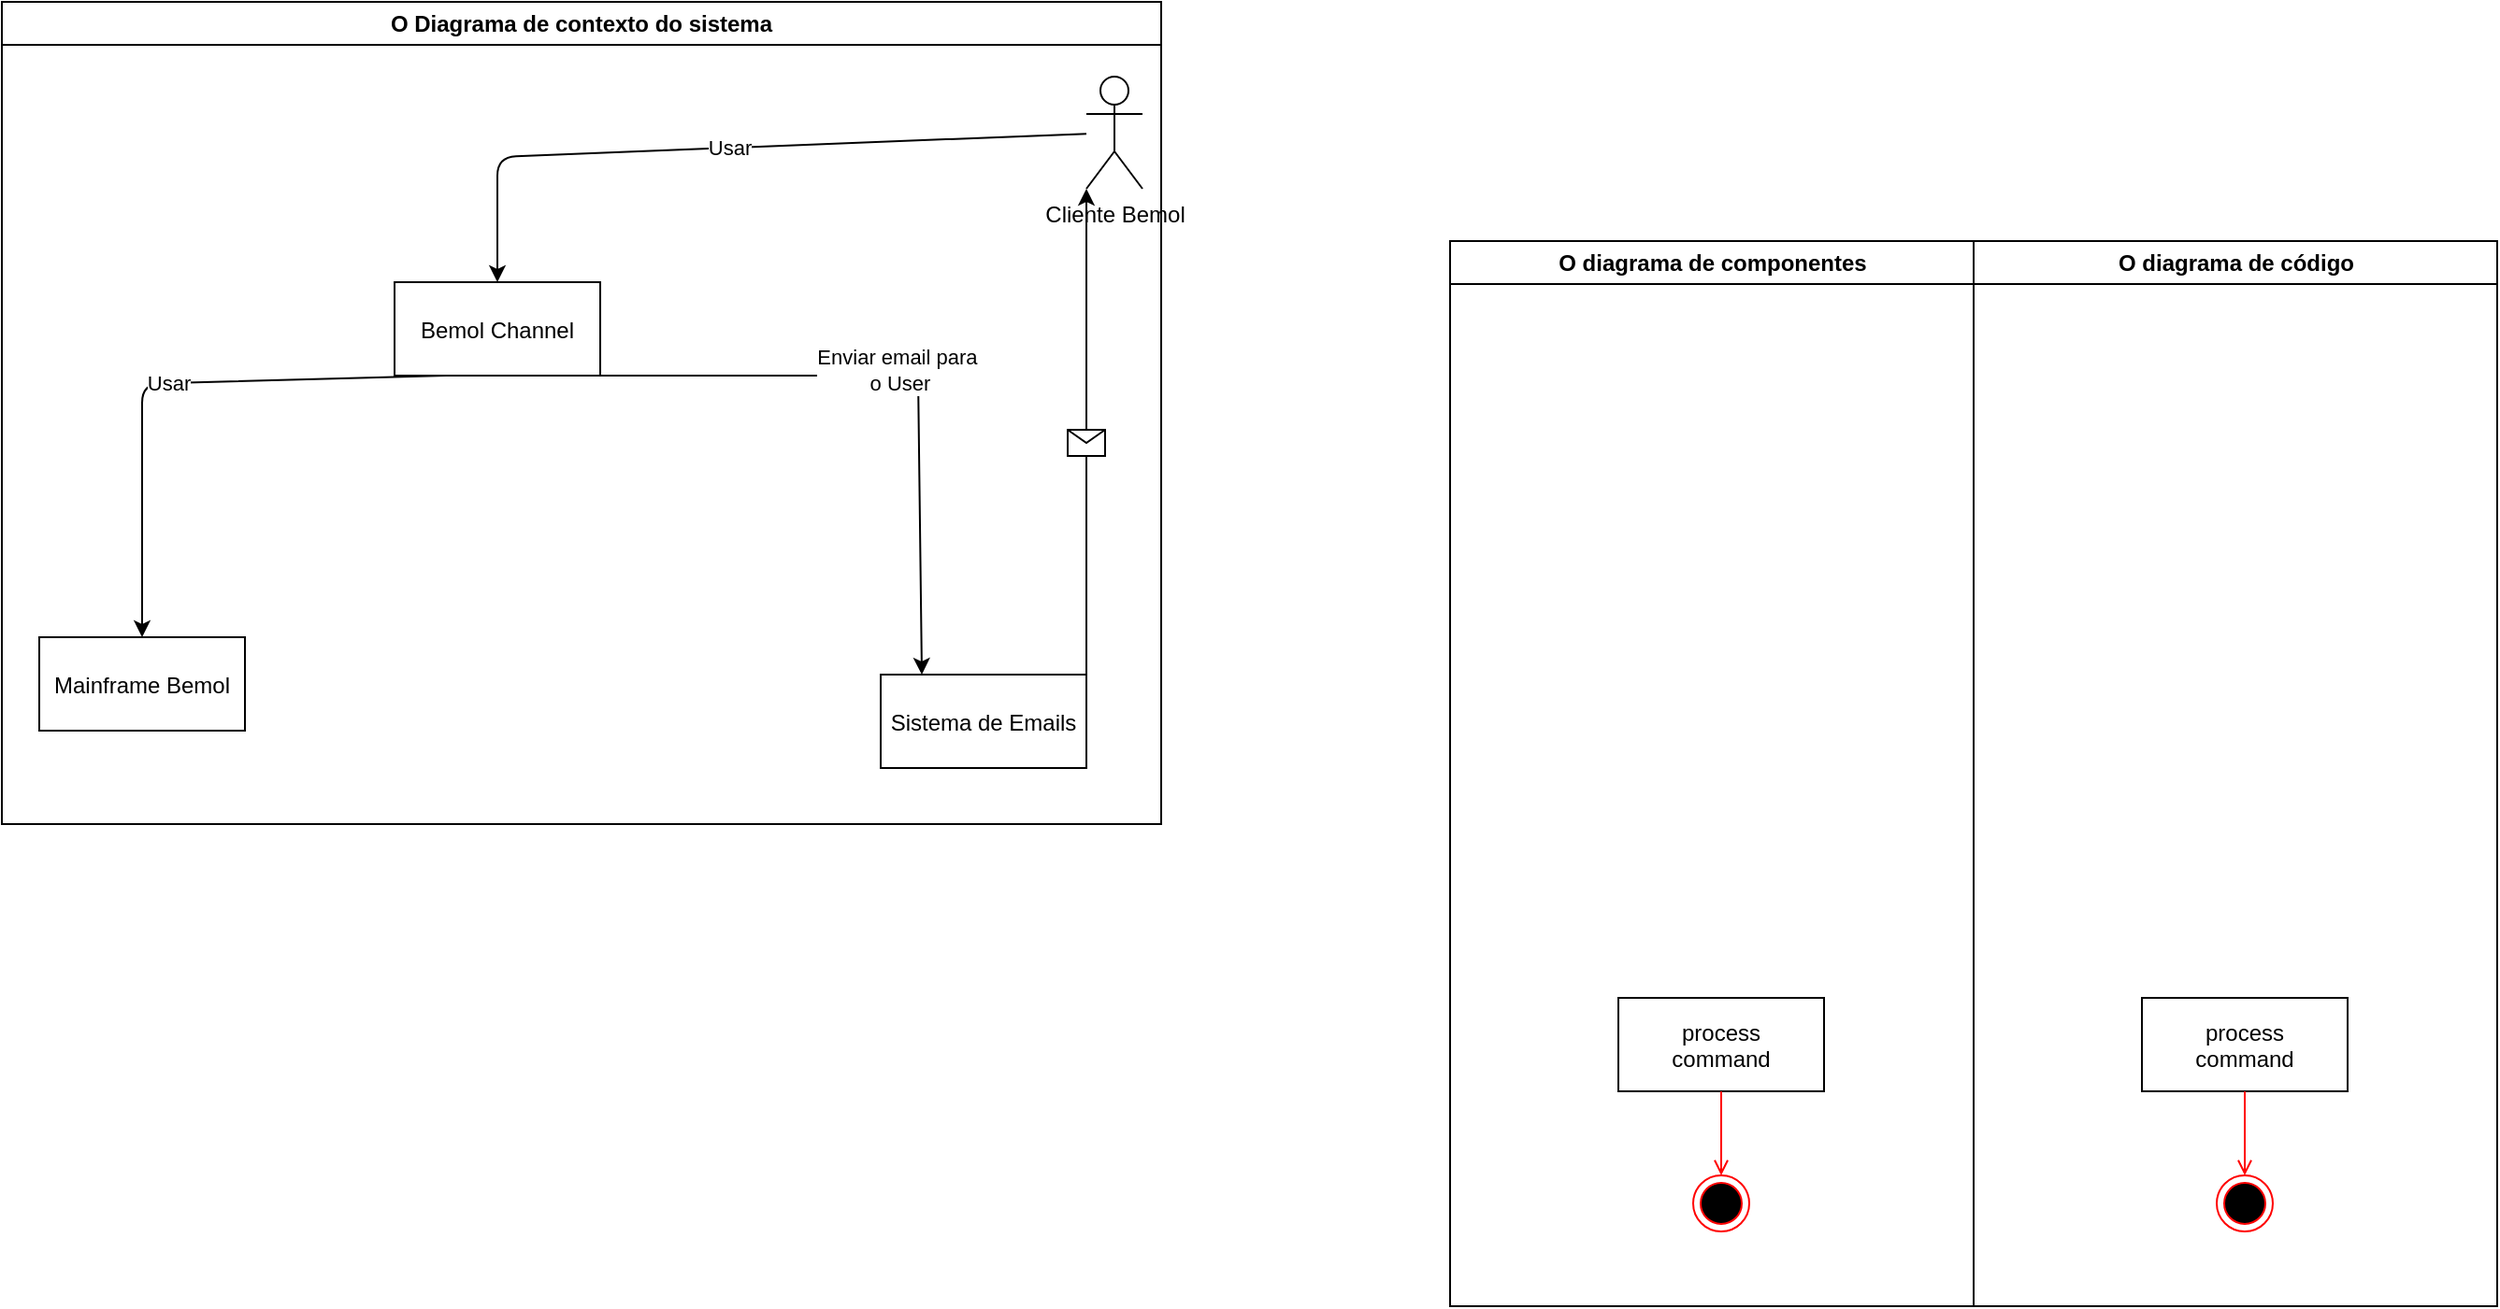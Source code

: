 <mxfile version="14.4.6" type="github" pages="3">
  <diagram name="Page-1" id="e7e014a7-5840-1c2e-5031-d8a46d1fe8dd">
    <mxGraphModel dx="3231" dy="1161" grid="1" gridSize="10" guides="1" tooltips="1" connect="1" arrows="1" fold="1" page="1" pageScale="1" pageWidth="1169" pageHeight="826" background="#ffffff" math="0" shadow="0">
      <root>
        <mxCell id="0" />
        <mxCell id="1" parent="0" />
        <mxCell id="2" value="O Diagrama de contexto do sistema" style="swimlane;whiteSpace=wrap" parent="1" vertex="1">
          <mxGeometry x="-50" width="620" height="440" as="geometry" />
        </mxCell>
        <mxCell id="7" value="Bemol Channel" style="" parent="2" vertex="1">
          <mxGeometry x="210" y="150" width="110" height="50" as="geometry" />
        </mxCell>
        <mxCell id="10" value="Sistema de Emails" style="" parent="2" vertex="1">
          <mxGeometry x="470" y="360" width="110" height="50" as="geometry" />
        </mxCell>
        <mxCell id="okdf8_bMquM8-PgtqrsZ-47" value="Cliente Bemol" style="shape=umlActor;verticalLabelPosition=bottom;verticalAlign=top;html=1;outlineConnect=0;" vertex="1" parent="2">
          <mxGeometry x="580" y="40" width="30" height="60" as="geometry" />
        </mxCell>
        <mxCell id="8" value="Mainframe Bemol" style="" parent="2" vertex="1">
          <mxGeometry x="20" y="340" width="110" height="50" as="geometry" />
        </mxCell>
        <mxCell id="okdf8_bMquM8-PgtqrsZ-69" value="" style="endArrow=classic;html=1;entryX=0;entryY=1;entryDx=0;entryDy=0;entryPerimeter=0;exitX=1;exitY=0.25;exitDx=0;exitDy=0;" edge="1" parent="2" source="10" target="okdf8_bMquM8-PgtqrsZ-47">
          <mxGeometry relative="1" as="geometry">
            <mxPoint x="236" y="343" as="sourcePoint" />
            <mxPoint x="236" y="110" as="targetPoint" />
          </mxGeometry>
        </mxCell>
        <mxCell id="okdf8_bMquM8-PgtqrsZ-70" value="" style="shape=message;html=1;outlineConnect=0;" vertex="1" parent="okdf8_bMquM8-PgtqrsZ-69">
          <mxGeometry width="20" height="14" relative="1" as="geometry">
            <mxPoint x="-10" y="-7" as="offset" />
          </mxGeometry>
        </mxCell>
        <mxCell id="okdf8_bMquM8-PgtqrsZ-71" value="Usar" style="endArrow=classic;html=1;entryX=0.5;entryY=0;entryDx=0;entryDy=0;" edge="1" parent="2" source="okdf8_bMquM8-PgtqrsZ-47" target="7">
          <mxGeometry relative="1" as="geometry">
            <mxPoint x="80" y="79.5" as="sourcePoint" />
            <mxPoint x="180" y="79.5" as="targetPoint" />
            <Array as="points">
              <mxPoint x="265" y="83" />
            </Array>
          </mxGeometry>
        </mxCell>
        <mxCell id="okdf8_bMquM8-PgtqrsZ-73" value="Usar" style="endArrow=classic;html=1;exitX=0.25;exitY=1;exitDx=0;exitDy=0;" edge="1" parent="2" source="7" target="8">
          <mxGeometry relative="1" as="geometry">
            <mxPoint x="140.5" y="201.999" as="sourcePoint" />
            <mxPoint x="50" y="231.44" as="targetPoint" />
            <Array as="points">
              <mxPoint x="75" y="204.44" />
            </Array>
          </mxGeometry>
        </mxCell>
        <mxCell id="okdf8_bMquM8-PgtqrsZ-75" value="Enviar email para&amp;nbsp;&lt;br&gt;o User" style="endArrow=classic;html=1;entryX=0.2;entryY=0;entryDx=0;entryDy=0;exitX=0.909;exitY=1;exitDx=0;exitDy=0;exitPerimeter=0;entryPerimeter=0;" edge="1" parent="2" source="7" target="10">
          <mxGeometry x="-0.001" y="3" relative="1" as="geometry">
            <mxPoint x="205.5" y="231.999" as="sourcePoint" />
            <mxPoint x="115" y="261.44" as="targetPoint" />
            <Array as="points">
              <mxPoint x="490" y="200" />
            </Array>
            <mxPoint as="offset" />
          </mxGeometry>
        </mxCell>
        <mxCell id="4" value="O diagrama de componentes" style="swimlane;whiteSpace=wrap" parent="1" vertex="1">
          <mxGeometry x="724.5" y="128" width="280" height="570" as="geometry" />
        </mxCell>
        <mxCell id="33" value="process&#xa;command" style="" parent="4" vertex="1">
          <mxGeometry x="90" y="405" width="110" height="50" as="geometry" />
        </mxCell>
        <mxCell id="38" value="" style="ellipse;shape=endState;fillColor=#000000;strokeColor=#ff0000" parent="4" vertex="1">
          <mxGeometry x="130" y="500" width="30" height="30" as="geometry" />
        </mxCell>
        <mxCell id="39" value="" style="endArrow=open;strokeColor=#FF0000;endFill=1;rounded=0" parent="4" source="33" target="38" edge="1">
          <mxGeometry relative="1" as="geometry" />
        </mxCell>
        <mxCell id="okdf8_bMquM8-PgtqrsZ-41" value="O diagrama de código" style="swimlane;whiteSpace=wrap" vertex="1" parent="1">
          <mxGeometry x="1004.5" y="128" width="280" height="570" as="geometry" />
        </mxCell>
        <mxCell id="okdf8_bMquM8-PgtqrsZ-42" value="process&#xa;command" style="" vertex="1" parent="okdf8_bMquM8-PgtqrsZ-41">
          <mxGeometry x="90" y="405" width="110" height="50" as="geometry" />
        </mxCell>
        <mxCell id="okdf8_bMquM8-PgtqrsZ-45" value="" style="ellipse;shape=endState;fillColor=#000000;strokeColor=#ff0000" vertex="1" parent="okdf8_bMquM8-PgtqrsZ-41">
          <mxGeometry x="130" y="500" width="30" height="30" as="geometry" />
        </mxCell>
        <mxCell id="okdf8_bMquM8-PgtqrsZ-46" value="" style="endArrow=open;strokeColor=#FF0000;endFill=1;rounded=0" edge="1" parent="okdf8_bMquM8-PgtqrsZ-41" source="okdf8_bMquM8-PgtqrsZ-42" target="okdf8_bMquM8-PgtqrsZ-45">
          <mxGeometry relative="1" as="geometry" />
        </mxCell>
      </root>
    </mxGraphModel>
  </diagram>
  <diagram id="UEmgLj5CO5UQuqV_FKOi" name="Page-2">
    <mxGraphModel dx="2062" dy="1161" grid="1" gridSize="10" guides="1" tooltips="1" connect="1" arrows="1" fold="1" page="1" pageScale="1" pageWidth="827" pageHeight="1169" math="0" shadow="0">
      <root>
        <mxCell id="IdVUxwXCryskV3fDPnwa-0" />
        <mxCell id="IdVUxwXCryskV3fDPnwa-1" parent="IdVUxwXCryskV3fDPnwa-0" />
        <mxCell id="wen_Bz_VJ-L1Wn3Azqi6-0" value="O diagrama de container" style="swimlane;whiteSpace=wrap" vertex="1" parent="IdVUxwXCryskV3fDPnwa-1">
          <mxGeometry width="830" height="810" as="geometry" />
        </mxCell>
        <mxCell id="wen_Bz_VJ-L1Wn3Azqi6-1" value="Cliente Bemol" style="shape=umlActor;verticalLabelPosition=bottom;verticalAlign=top;html=1;outlineConnect=0;" vertex="1" parent="wen_Bz_VJ-L1Wn3Azqi6-0">
          <mxGeometry x="50" y="50" width="30" height="60" as="geometry" />
        </mxCell>
        <mxCell id="wen_Bz_VJ-L1Wn3Azqi6-2" value="Web Application&#xa;(Java e Spring Boot)" style="" vertex="1" parent="wen_Bz_VJ-L1Wn3Azqi6-0">
          <mxGeometry x="20" y="242" width="110" height="50" as="geometry" />
        </mxCell>
        <mxCell id="wen_Bz_VJ-L1Wn3Azqi6-3" value="Sistema de Emails" style="" vertex="1" parent="wen_Bz_VJ-L1Wn3Azqi6-0">
          <mxGeometry x="690" y="55" width="110" height="50" as="geometry" />
        </mxCell>
        <mxCell id="wen_Bz_VJ-L1Wn3Azqi6-4" value="Mainframe Bemol" style="" vertex="1" parent="wen_Bz_VJ-L1Wn3Azqi6-0">
          <mxGeometry x="690" y="730" width="110" height="50" as="geometry" />
        </mxCell>
        <mxCell id="wen_Bz_VJ-L1Wn3Azqi6-5" value="SPA&#xa;(Angular com NgRx)" style="" vertex="1" parent="wen_Bz_VJ-L1Wn3Azqi6-0">
          <mxGeometry x="210" y="242" width="110" height="50" as="geometry" />
        </mxCell>
        <mxCell id="wen_Bz_VJ-L1Wn3Azqi6-6" value="Mobile&#xa;(Kotlin)" style="" vertex="1" parent="wen_Bz_VJ-L1Wn3Azqi6-0">
          <mxGeometry x="430" y="242" width="110" height="50" as="geometry" />
        </mxCell>
        <mxCell id="wen_Bz_VJ-L1Wn3Azqi6-8" value="API&#xa;(Java e Spring Boot)" style="" vertex="1" parent="wen_Bz_VJ-L1Wn3Azqi6-0">
          <mxGeometry x="690" y="352" width="110" height="50" as="geometry" />
        </mxCell>
        <mxCell id="wen_Bz_VJ-L1Wn3Azqi6-9" value="Banco de Dados" style="" vertex="1" parent="wen_Bz_VJ-L1Wn3Azqi6-0">
          <mxGeometry x="350" y="470" width="110" height="50" as="geometry" />
        </mxCell>
        <mxCell id="wen_Bz_VJ-L1Wn3Azqi6-10" value="" style="endArrow=classic;html=1;entryX=0.5;entryY=0.5;entryDx=0;entryDy=0;entryPerimeter=0;exitX=0;exitY=0.5;exitDx=0;exitDy=0;" edge="1" parent="wen_Bz_VJ-L1Wn3Azqi6-0" source="wen_Bz_VJ-L1Wn3Azqi6-3" target="wen_Bz_VJ-L1Wn3Azqi6-1">
          <mxGeometry relative="1" as="geometry">
            <mxPoint x="170" y="283" as="sourcePoint" />
            <mxPoint x="170" y="50" as="targetPoint" />
          </mxGeometry>
        </mxCell>
        <mxCell id="wen_Bz_VJ-L1Wn3Azqi6-11" value="" style="shape=message;html=1;outlineConnect=0;" vertex="1" parent="wen_Bz_VJ-L1Wn3Azqi6-10">
          <mxGeometry width="20" height="14" relative="1" as="geometry">
            <mxPoint x="-10" y="-7" as="offset" />
          </mxGeometry>
        </mxCell>
        <mxCell id="wen_Bz_VJ-L1Wn3Azqi6-12" value="" style="endArrow=classic;html=1;exitX=1;exitY=1;exitDx=0;exitDy=0;exitPerimeter=0;entryX=0.5;entryY=0;entryDx=0;entryDy=0;" edge="1" parent="wen_Bz_VJ-L1Wn3Azqi6-0" source="wen_Bz_VJ-L1Wn3Azqi6-1" target="wen_Bz_VJ-L1Wn3Azqi6-5">
          <mxGeometry relative="1" as="geometry">
            <mxPoint x="150" y="152" as="sourcePoint" />
            <mxPoint x="320" y="232" as="targetPoint" />
          </mxGeometry>
        </mxCell>
        <mxCell id="wen_Bz_VJ-L1Wn3Azqi6-13" value="Usar" style="edgeLabel;resizable=0;html=1;align=center;verticalAlign=middle;" connectable="0" vertex="1" parent="wen_Bz_VJ-L1Wn3Azqi6-12">
          <mxGeometry relative="1" as="geometry" />
        </mxCell>
        <mxCell id="wen_Bz_VJ-L1Wn3Azqi6-14" value="" style="endArrow=classic;html=1;exitX=0;exitY=1;exitDx=0;exitDy=0;exitPerimeter=0;entryX=0.5;entryY=0;entryDx=0;entryDy=0;" edge="1" parent="wen_Bz_VJ-L1Wn3Azqi6-0" source="wen_Bz_VJ-L1Wn3Azqi6-1" target="wen_Bz_VJ-L1Wn3Azqi6-2">
          <mxGeometry relative="1" as="geometry">
            <mxPoint x="100" y="130" as="sourcePoint" />
            <mxPoint x="340" y="252" as="targetPoint" />
          </mxGeometry>
        </mxCell>
        <mxCell id="wen_Bz_VJ-L1Wn3Azqi6-15" value="Usar" style="edgeLabel;resizable=0;html=1;align=center;verticalAlign=middle;" connectable="0" vertex="1" parent="wen_Bz_VJ-L1Wn3Azqi6-14">
          <mxGeometry relative="1" as="geometry" />
        </mxCell>
        <mxCell id="wen_Bz_VJ-L1Wn3Azqi6-16" value="Enviar email para&amp;nbsp;&lt;br&gt;o User" style="endArrow=classic;html=1;entryX=0.5;entryY=1;entryDx=0;entryDy=0;exitX=0.5;exitY=0;exitDx=0;exitDy=0;" edge="1" parent="wen_Bz_VJ-L1Wn3Azqi6-0" source="wen_Bz_VJ-L1Wn3Azqi6-8" target="wen_Bz_VJ-L1Wn3Azqi6-3">
          <mxGeometry x="0.696" relative="1" as="geometry">
            <mxPoint x="136.99" y="462" as="sourcePoint" />
            <mxPoint x="150" y="647" as="targetPoint" />
            <Array as="points" />
            <mxPoint as="offset" />
          </mxGeometry>
        </mxCell>
        <mxCell id="wen_Bz_VJ-L1Wn3Azqi6-17" value="" style="endArrow=classic;html=1;exitX=1;exitY=0.5;exitDx=0;exitDy=0;" edge="1" parent="wen_Bz_VJ-L1Wn3Azqi6-0" source="wen_Bz_VJ-L1Wn3Azqi6-9">
          <mxGeometry relative="1" as="geometry">
            <mxPoint x="190" y="432" as="sourcePoint" />
            <mxPoint x="690" y="400" as="targetPoint" />
            <Array as="points">
              <mxPoint x="690" y="500" />
            </Array>
          </mxGeometry>
        </mxCell>
        <mxCell id="wen_Bz_VJ-L1Wn3Azqi6-18" value="Escrever e Ler" style="edgeLabel;resizable=0;html=1;align=center;verticalAlign=middle;" connectable="0" vertex="1" parent="wen_Bz_VJ-L1Wn3Azqi6-17">
          <mxGeometry relative="1" as="geometry">
            <mxPoint y="15" as="offset" />
          </mxGeometry>
        </mxCell>
        <mxCell id="wen_Bz_VJ-L1Wn3Azqi6-19" value="" style="endArrow=classic;html=1;exitX=0.664;exitY=1.04;exitDx=0;exitDy=0;entryX=0.25;entryY=1;entryDx=0;entryDy=0;exitPerimeter=0;" edge="1" parent="wen_Bz_VJ-L1Wn3Azqi6-0" source="wen_Bz_VJ-L1Wn3Azqi6-2" target="wen_Bz_VJ-L1Wn3Azqi6-5">
          <mxGeometry relative="1" as="geometry">
            <mxPoint x="90" y="302" as="sourcePoint" />
            <mxPoint x="180" y="302" as="targetPoint" />
            <Array as="points">
              <mxPoint x="130" y="302" />
            </Array>
          </mxGeometry>
        </mxCell>
        <mxCell id="wen_Bz_VJ-L1Wn3Azqi6-20" value="Enviar" style="edgeLabel;resizable=0;html=1;align=center;verticalAlign=middle;" connectable="0" vertex="1" parent="wen_Bz_VJ-L1Wn3Azqi6-19">
          <mxGeometry relative="1" as="geometry">
            <mxPoint y="15" as="offset" />
          </mxGeometry>
        </mxCell>
        <mxCell id="j1ngPnl92M7ZFoxtb0Qh-1" value="" style="endArrow=classic;html=1;exitX=1;exitY=0.333;exitDx=0;exitDy=0;exitPerimeter=0;" edge="1" parent="wen_Bz_VJ-L1Wn3Azqi6-0" source="wen_Bz_VJ-L1Wn3Azqi6-1" target="wen_Bz_VJ-L1Wn3Azqi6-6">
          <mxGeometry relative="1" as="geometry">
            <mxPoint x="220" y="90" as="sourcePoint" />
            <mxPoint x="405" y="222" as="targetPoint" />
          </mxGeometry>
        </mxCell>
        <mxCell id="j1ngPnl92M7ZFoxtb0Qh-2" value="Usar" style="edgeLabel;resizable=0;html=1;align=center;verticalAlign=middle;" connectable="0" vertex="1" parent="j1ngPnl92M7ZFoxtb0Qh-1">
          <mxGeometry relative="1" as="geometry" />
        </mxCell>
        <mxCell id="j1ngPnl92M7ZFoxtb0Qh-3" value="" style="endArrow=classic;html=1;exitX=1;exitY=1;exitDx=0;exitDy=0;entryX=0;entryY=0.25;entryDx=0;entryDy=0;" edge="1" parent="wen_Bz_VJ-L1Wn3Azqi6-0" source="wen_Bz_VJ-L1Wn3Azqi6-6" target="wen_Bz_VJ-L1Wn3Azqi6-8">
          <mxGeometry relative="1" as="geometry">
            <mxPoint x="200" y="370" as="sourcePoint" />
            <mxPoint x="553.604" y="542" as="targetPoint" />
          </mxGeometry>
        </mxCell>
        <mxCell id="j1ngPnl92M7ZFoxtb0Qh-4" value="Usar" style="edgeLabel;resizable=0;html=1;align=center;verticalAlign=middle;" connectable="0" vertex="1" parent="j1ngPnl92M7ZFoxtb0Qh-3">
          <mxGeometry relative="1" as="geometry" />
        </mxCell>
        <mxCell id="j1ngPnl92M7ZFoxtb0Qh-5" value="" style="endArrow=classic;html=1;exitX=0.5;exitY=1;exitDx=0;exitDy=0;" edge="1" parent="wen_Bz_VJ-L1Wn3Azqi6-0" source="wen_Bz_VJ-L1Wn3Azqi6-8" target="wen_Bz_VJ-L1Wn3Azqi6-4">
          <mxGeometry relative="1" as="geometry">
            <mxPoint x="390" y="760" as="sourcePoint" />
            <mxPoint x="743.604" y="932" as="targetPoint" />
          </mxGeometry>
        </mxCell>
        <mxCell id="j1ngPnl92M7ZFoxtb0Qh-6" value="Usar" style="edgeLabel;resizable=0;html=1;align=center;verticalAlign=middle;" connectable="0" vertex="1" parent="j1ngPnl92M7ZFoxtb0Qh-5">
          <mxGeometry relative="1" as="geometry" />
        </mxCell>
        <mxCell id="j1ngPnl92M7ZFoxtb0Qh-7" value="" style="endArrow=classic;html=1;exitX=1;exitY=1;exitDx=0;exitDy=0;" edge="1" parent="wen_Bz_VJ-L1Wn3Azqi6-0" source="wen_Bz_VJ-L1Wn3Azqi6-5" target="wen_Bz_VJ-L1Wn3Azqi6-8">
          <mxGeometry relative="1" as="geometry">
            <mxPoint x="360" y="329.5" as="sourcePoint" />
            <mxPoint x="510" y="402" as="targetPoint" />
          </mxGeometry>
        </mxCell>
        <mxCell id="j1ngPnl92M7ZFoxtb0Qh-8" value="Usar" style="edgeLabel;resizable=0;html=1;align=center;verticalAlign=middle;" connectable="0" vertex="1" parent="j1ngPnl92M7ZFoxtb0Qh-7">
          <mxGeometry relative="1" as="geometry" />
        </mxCell>
      </root>
    </mxGraphModel>
  </diagram>
  <diagram id="EFYhPV1As9j_-SzmH9Ou" name="Page-3">
    <mxGraphModel dx="2062" dy="1161" grid="1" gridSize="10" guides="1" tooltips="1" connect="1" arrows="1" fold="1" page="1" pageScale="1" pageWidth="827" pageHeight="1169" math="0" shadow="0">
      <root>
        <mxCell id="E3tqlQMraDSPguhyxJOn-0" />
        <mxCell id="E3tqlQMraDSPguhyxJOn-1" parent="E3tqlQMraDSPguhyxJOn-0" />
      </root>
    </mxGraphModel>
  </diagram>
</mxfile>
